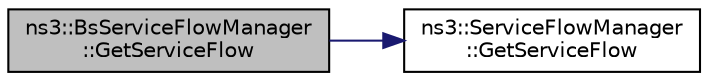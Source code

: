 digraph "ns3::BsServiceFlowManager::GetServiceFlow"
{
  edge [fontname="Helvetica",fontsize="10",labelfontname="Helvetica",labelfontsize="10"];
  node [fontname="Helvetica",fontsize="10",shape=record];
  rankdir="LR";
  Node1 [label="ns3::BsServiceFlowManager\l::GetServiceFlow",height=0.2,width=0.4,color="black", fillcolor="grey75", style="filled", fontcolor="black"];
  Node1 -> Node2 [color="midnightblue",fontsize="10",style="solid"];
  Node2 [label="ns3::ServiceFlowManager\l::GetServiceFlow",height=0.2,width=0.4,color="black", fillcolor="white", style="filled",URL="$df/d56/classns3_1_1ServiceFlowManager.html#ae99d01afa5c232e1a8d0f707811eff24"];
}

